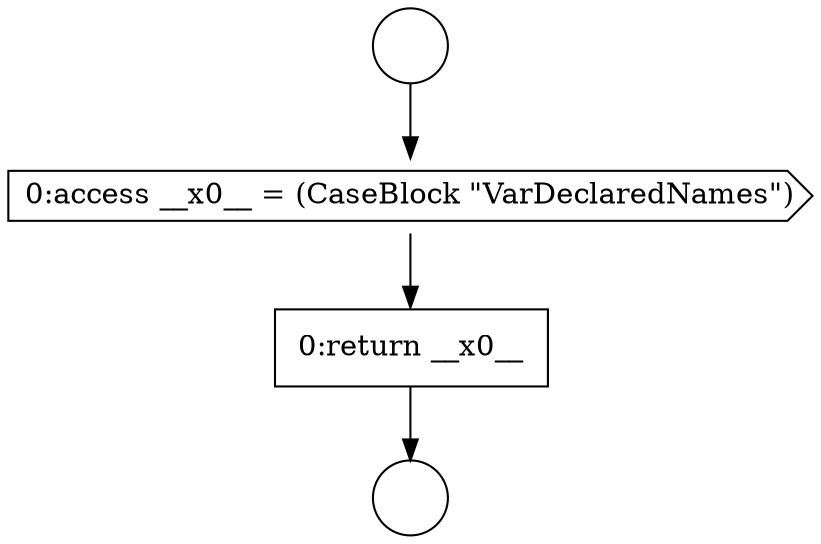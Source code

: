digraph {
  node7018 [shape=circle label=" " color="black" fillcolor="white" style=filled]
  node7020 [shape=cds, label=<<font color="black">0:access __x0__ = (CaseBlock &quot;VarDeclaredNames&quot;)</font>> color="black" fillcolor="white" style=filled]
  node7021 [shape=none, margin=0, label=<<font color="black">
    <table border="0" cellborder="1" cellspacing="0" cellpadding="10">
      <tr><td align="left">0:return __x0__</td></tr>
    </table>
  </font>> color="black" fillcolor="white" style=filled]
  node7019 [shape=circle label=" " color="black" fillcolor="white" style=filled]
  node7018 -> node7020 [ color="black"]
  node7020 -> node7021 [ color="black"]
  node7021 -> node7019 [ color="black"]
}
